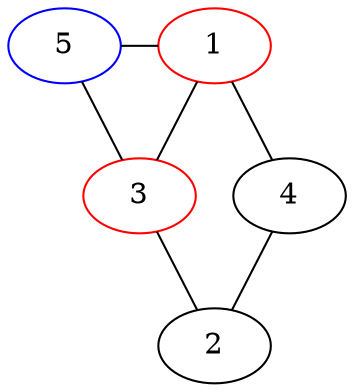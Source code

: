 graph {
  5 -- 1;
  5 -- 3;
  1 -- 3 [weight=2];
  3 -- 2;
  1 -- 4 -- 2;

  {
    rank="same";
    1;
    5;

  }

  1 [color="red"];
  3 [color="red"];
  5 [color="blue"];

}
